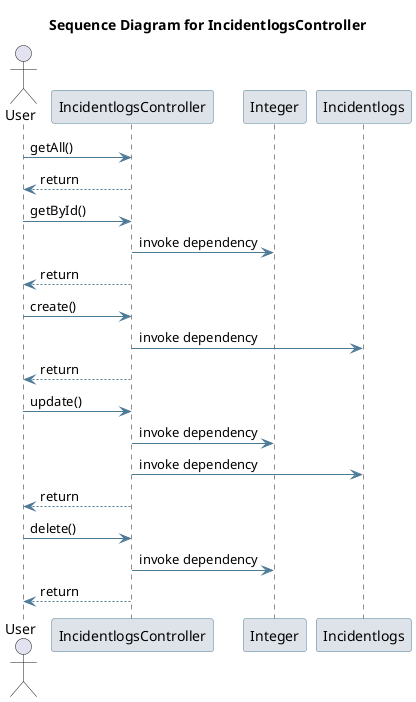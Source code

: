 @startuml
skinparam sequence {
 ArrowColor #4D7A97 
 ParticipantBorderColor #4D7A97 
 ParticipantBackgroundColor #DEE3E9 
}
title Sequence Diagram for IncidentlogsController

actor User
User -> IncidentlogsController: getAll()
IncidentlogsController --> User : return
User -> IncidentlogsController: getById()
participant Integer
IncidentlogsController -> Integer: invoke dependency
IncidentlogsController --> User : return
User -> IncidentlogsController: create()
participant Incidentlogs
IncidentlogsController -> Incidentlogs: invoke dependency
IncidentlogsController --> User : return
User -> IncidentlogsController: update()
IncidentlogsController -> Integer: invoke dependency
IncidentlogsController -> Incidentlogs: invoke dependency
IncidentlogsController --> User : return
User -> IncidentlogsController: delete()
IncidentlogsController -> Integer: invoke dependency
IncidentlogsController --> User : return
@enduml